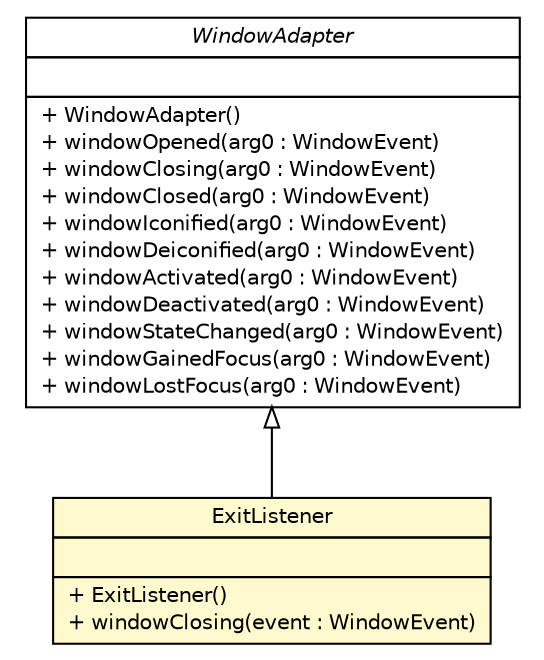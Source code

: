 #!/usr/local/bin/dot
#
# Class diagram 
# Generated by UMLGraph version R5_6 (http://www.umlgraph.org/)
#

digraph G {
	edge [fontname="Helvetica",fontsize=10,labelfontname="Helvetica",labelfontsize=10];
	node [fontname="Helvetica",fontsize=10,shape=plaintext];
	nodesep=0.25;
	ranksep=0.5;
	// sorcer.ui.util.ExitListener
	c152906 [label=<<table title="sorcer.ui.util.ExitListener" border="0" cellborder="1" cellspacing="0" cellpadding="2" port="p" bgcolor="lemonChiffon" href="./ExitListener.html">
		<tr><td><table border="0" cellspacing="0" cellpadding="1">
<tr><td align="center" balign="center"> ExitListener </td></tr>
		</table></td></tr>
		<tr><td><table border="0" cellspacing="0" cellpadding="1">
<tr><td align="left" balign="left">  </td></tr>
		</table></td></tr>
		<tr><td><table border="0" cellspacing="0" cellpadding="1">
<tr><td align="left" balign="left"> + ExitListener() </td></tr>
<tr><td align="left" balign="left"> + windowClosing(event : WindowEvent) </td></tr>
		</table></td></tr>
		</table>>, URL="./ExitListener.html", fontname="Helvetica", fontcolor="black", fontsize=10.0];
	//sorcer.ui.util.ExitListener extends java.awt.event.WindowAdapter
	c153036:p -> c152906:p [dir=back,arrowtail=empty];
	// java.awt.event.WindowAdapter
	c153036 [label=<<table title="java.awt.event.WindowAdapter" border="0" cellborder="1" cellspacing="0" cellpadding="2" port="p" href="http://docs.oracle.com/javase/7/docs/api/java/awt/event/WindowAdapter.html">
		<tr><td><table border="0" cellspacing="0" cellpadding="1">
<tr><td align="center" balign="center"><font face="Helvetica-Oblique"> WindowAdapter </font></td></tr>
		</table></td></tr>
		<tr><td><table border="0" cellspacing="0" cellpadding="1">
<tr><td align="left" balign="left">  </td></tr>
		</table></td></tr>
		<tr><td><table border="0" cellspacing="0" cellpadding="1">
<tr><td align="left" balign="left"> + WindowAdapter() </td></tr>
<tr><td align="left" balign="left"> + windowOpened(arg0 : WindowEvent) </td></tr>
<tr><td align="left" balign="left"> + windowClosing(arg0 : WindowEvent) </td></tr>
<tr><td align="left" balign="left"> + windowClosed(arg0 : WindowEvent) </td></tr>
<tr><td align="left" balign="left"> + windowIconified(arg0 : WindowEvent) </td></tr>
<tr><td align="left" balign="left"> + windowDeiconified(arg0 : WindowEvent) </td></tr>
<tr><td align="left" balign="left"> + windowActivated(arg0 : WindowEvent) </td></tr>
<tr><td align="left" balign="left"> + windowDeactivated(arg0 : WindowEvent) </td></tr>
<tr><td align="left" balign="left"> + windowStateChanged(arg0 : WindowEvent) </td></tr>
<tr><td align="left" balign="left"> + windowGainedFocus(arg0 : WindowEvent) </td></tr>
<tr><td align="left" balign="left"> + windowLostFocus(arg0 : WindowEvent) </td></tr>
		</table></td></tr>
		</table>>, URL="http://docs.oracle.com/javase/7/docs/api/java/awt/event/WindowAdapter.html", fontname="Helvetica", fontcolor="black", fontsize=10.0];
}

